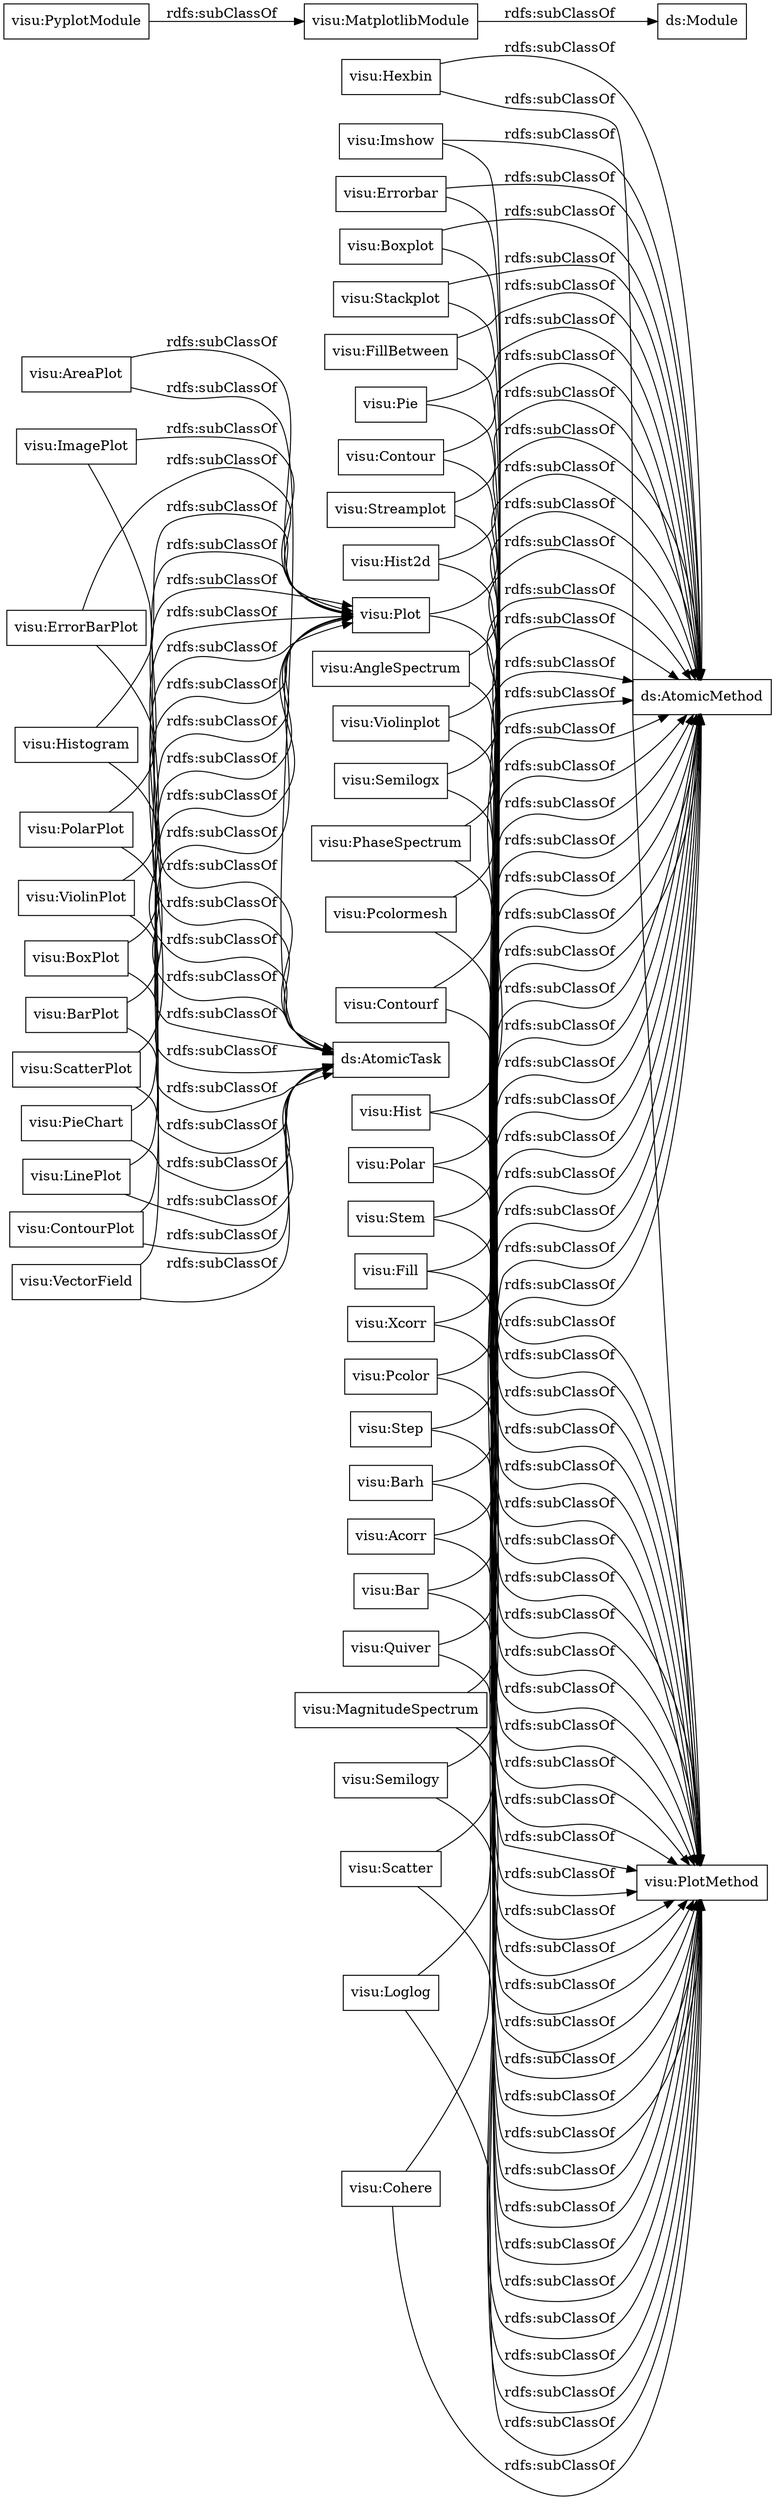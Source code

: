 digraph ar2dtool_diagram { 
rankdir=LR;
size="1000"
node [shape = rectangle, color="black"]; "visu:Hexbin" "visu:Imshow" "visu:Errorbar" "visu:Boxplot" "visu:AreaPlot" "visu:ImagePlot" "visu:Stackplot" "visu:BarPlot" "visu:FillBetween" "visu:MatplotlibModule" "visu:ViolinPlot" "visu:PieChart" "visu:BoxPlot" "visu:PhaseSpectrum" "visu:Hist" "visu:Xcorr" "visu:PolarPlot" "visu:ContourPlot" "visu:Streamplot" "visu:Step" "visu:LinePlot" "visu:Contour" "visu:Stem" "visu:AngleSpectrum" "visu:Fill" "visu:ErrorBarPlot" "visu:PyplotModule" "visu:Loglog" "visu:Hist2d" "visu:Plot" "visu:Acorr" "visu:Semilogx" "visu:ScatterPlot" "visu:Violinplot" "visu:Histogram" "visu:Pcolor" "visu:Pie" "visu:VectorField" "visu:Contourf" "visu:Polar" "visu:Scatter" "visu:Semilogy" "visu:Bar" "visu:Cohere" "visu:Barh" "visu:MagnitudeSpectrum" "visu:Quiver" "visu:Pcolormesh" ; /*classes style*/
	"visu:Hist2d" -> "visu:PlotMethod" [ label = "rdfs:subClassOf" ];
	"visu:Hist2d" -> "ds:AtomicMethod" [ label = "rdfs:subClassOf" ];
	"visu:Quiver" -> "visu:PlotMethod" [ label = "rdfs:subClassOf" ];
	"visu:Quiver" -> "ds:AtomicMethod" [ label = "rdfs:subClassOf" ];
	"visu:Contourf" -> "visu:PlotMethod" [ label = "rdfs:subClassOf" ];
	"visu:Contourf" -> "ds:AtomicMethod" [ label = "rdfs:subClassOf" ];
	"visu:Cohere" -> "visu:PlotMethod" [ label = "rdfs:subClassOf" ];
	"visu:Cohere" -> "ds:AtomicMethod" [ label = "rdfs:subClassOf" ];
	"visu:Pcolor" -> "visu:PlotMethod" [ label = "rdfs:subClassOf" ];
	"visu:Pcolor" -> "ds:AtomicMethod" [ label = "rdfs:subClassOf" ];
	"visu:MagnitudeSpectrum" -> "visu:PlotMethod" [ label = "rdfs:subClassOf" ];
	"visu:MagnitudeSpectrum" -> "ds:AtomicMethod" [ label = "rdfs:subClassOf" ];
	"visu:FillBetween" -> "visu:PlotMethod" [ label = "rdfs:subClassOf" ];
	"visu:FillBetween" -> "ds:AtomicMethod" [ label = "rdfs:subClassOf" ];
	"visu:Stackplot" -> "visu:PlotMethod" [ label = "rdfs:subClassOf" ];
	"visu:Stackplot" -> "ds:AtomicMethod" [ label = "rdfs:subClassOf" ];
	"visu:ErrorBarPlot" -> "visu:Plot" [ label = "rdfs:subClassOf" ];
	"visu:ErrorBarPlot" -> "ds:AtomicTask" [ label = "rdfs:subClassOf" ];
	"visu:PieChart" -> "visu:Plot" [ label = "rdfs:subClassOf" ];
	"visu:PieChart" -> "ds:AtomicTask" [ label = "rdfs:subClassOf" ];
	"visu:ScatterPlot" -> "visu:Plot" [ label = "rdfs:subClassOf" ];
	"visu:ScatterPlot" -> "ds:AtomicTask" [ label = "rdfs:subClassOf" ];
	"visu:Barh" -> "visu:PlotMethod" [ label = "rdfs:subClassOf" ];
	"visu:Barh" -> "ds:AtomicMethod" [ label = "rdfs:subClassOf" ];
	"visu:Scatter" -> "visu:PlotMethod" [ label = "rdfs:subClassOf" ];
	"visu:Scatter" -> "ds:AtomicMethod" [ label = "rdfs:subClassOf" ];
	"visu:AreaPlot" -> "visu:Plot" [ label = "rdfs:subClassOf" ];
	"visu:AreaPlot" -> "ds:AtomicTask" [ label = "rdfs:subClassOf" ];
	"visu:ImagePlot" -> "visu:Plot" [ label = "rdfs:subClassOf" ];
	"visu:ImagePlot" -> "ds:AtomicTask" [ label = "rdfs:subClassOf" ];
	"visu:Contour" -> "visu:PlotMethod" [ label = "rdfs:subClassOf" ];
	"visu:Contour" -> "ds:AtomicMethod" [ label = "rdfs:subClassOf" ];
	"visu:Step" -> "visu:PlotMethod" [ label = "rdfs:subClassOf" ];
	"visu:Step" -> "ds:AtomicMethod" [ label = "rdfs:subClassOf" ];
	"visu:Hexbin" -> "visu:PlotMethod" [ label = "rdfs:subClassOf" ];
	"visu:Hexbin" -> "ds:AtomicMethod" [ label = "rdfs:subClassOf" ];
	"visu:Histogram" -> "visu:Plot" [ label = "rdfs:subClassOf" ];
	"visu:Histogram" -> "ds:AtomicTask" [ label = "rdfs:subClassOf" ];
	"visu:Polar" -> "visu:PlotMethod" [ label = "rdfs:subClassOf" ];
	"visu:Polar" -> "ds:AtomicMethod" [ label = "rdfs:subClassOf" ];
	"visu:PyplotModule" -> "visu:MatplotlibModule" [ label = "rdfs:subClassOf" ];
	"visu:LinePlot" -> "visu:Plot" [ label = "rdfs:subClassOf" ];
	"visu:LinePlot" -> "ds:AtomicTask" [ label = "rdfs:subClassOf" ];
	"visu:AngleSpectrum" -> "visu:PlotMethod" [ label = "rdfs:subClassOf" ];
	"visu:AngleSpectrum" -> "ds:AtomicMethod" [ label = "rdfs:subClassOf" ];
	"visu:Fill" -> "visu:PlotMethod" [ label = "rdfs:subClassOf" ];
	"visu:Fill" -> "ds:AtomicMethod" [ label = "rdfs:subClassOf" ];
	"visu:Plot" -> "visu:PlotMethod" [ label = "rdfs:subClassOf" ];
	"visu:Plot" -> "ds:AtomicMethod" [ label = "rdfs:subClassOf" ];
	"visu:Semilogy" -> "visu:PlotMethod" [ label = "rdfs:subClassOf" ];
	"visu:Semilogy" -> "ds:AtomicMethod" [ label = "rdfs:subClassOf" ];
	"visu:Violinplot" -> "visu:PlotMethod" [ label = "rdfs:subClassOf" ];
	"visu:Violinplot" -> "ds:AtomicMethod" [ label = "rdfs:subClassOf" ];
	"visu:Imshow" -> "visu:PlotMethod" [ label = "rdfs:subClassOf" ];
	"visu:Imshow" -> "ds:AtomicMethod" [ label = "rdfs:subClassOf" ];
	"visu:ViolinPlot" -> "visu:Plot" [ label = "rdfs:subClassOf" ];
	"visu:ViolinPlot" -> "ds:AtomicTask" [ label = "rdfs:subClassOf" ];
	"visu:Loglog" -> "visu:PlotMethod" [ label = "rdfs:subClassOf" ];
	"visu:Loglog" -> "ds:AtomicMethod" [ label = "rdfs:subClassOf" ];
	"visu:Semilogx" -> "visu:PlotMethod" [ label = "rdfs:subClassOf" ];
	"visu:Semilogx" -> "ds:AtomicMethod" [ label = "rdfs:subClassOf" ];
	"visu:Hist" -> "visu:PlotMethod" [ label = "rdfs:subClassOf" ];
	"visu:Hist" -> "ds:AtomicMethod" [ label = "rdfs:subClassOf" ];
	"visu:Boxplot" -> "visu:PlotMethod" [ label = "rdfs:subClassOf" ];
	"visu:Boxplot" -> "ds:AtomicMethod" [ label = "rdfs:subClassOf" ];
	"visu:Acorr" -> "visu:PlotMethod" [ label = "rdfs:subClassOf" ];
	"visu:Acorr" -> "ds:AtomicMethod" [ label = "rdfs:subClassOf" ];
	"visu:MatplotlibModule" -> "ds:Module" [ label = "rdfs:subClassOf" ];
	"visu:PhaseSpectrum" -> "visu:PlotMethod" [ label = "rdfs:subClassOf" ];
	"visu:PhaseSpectrum" -> "ds:AtomicMethod" [ label = "rdfs:subClassOf" ];
	"visu:Xcorr" -> "visu:PlotMethod" [ label = "rdfs:subClassOf" ];
	"visu:Xcorr" -> "ds:AtomicMethod" [ label = "rdfs:subClassOf" ];
	"visu:VectorField" -> "visu:Plot" [ label = "rdfs:subClassOf" ];
	"visu:VectorField" -> "ds:AtomicTask" [ label = "rdfs:subClassOf" ];
	"visu:ContourPlot" -> "visu:Plot" [ label = "rdfs:subClassOf" ];
	"visu:ContourPlot" -> "ds:AtomicTask" [ label = "rdfs:subClassOf" ];
	"visu:Bar" -> "visu:PlotMethod" [ label = "rdfs:subClassOf" ];
	"visu:Bar" -> "ds:AtomicMethod" [ label = "rdfs:subClassOf" ];
	"visu:Stem" -> "visu:PlotMethod" [ label = "rdfs:subClassOf" ];
	"visu:Stem" -> "ds:AtomicMethod" [ label = "rdfs:subClassOf" ];
	"visu:PolarPlot" -> "visu:Plot" [ label = "rdfs:subClassOf" ];
	"visu:PolarPlot" -> "ds:AtomicTask" [ label = "rdfs:subClassOf" ];
	"visu:BarPlot" -> "visu:Plot" [ label = "rdfs:subClassOf" ];
	"visu:BarPlot" -> "ds:AtomicTask" [ label = "rdfs:subClassOf" ];
	"visu:Errorbar" -> "visu:PlotMethod" [ label = "rdfs:subClassOf" ];
	"visu:Errorbar" -> "ds:AtomicMethod" [ label = "rdfs:subClassOf" ];
	"visu:Pcolormesh" -> "visu:PlotMethod" [ label = "rdfs:subClassOf" ];
	"visu:Pcolormesh" -> "ds:AtomicMethod" [ label = "rdfs:subClassOf" ];
	"visu:Streamplot" -> "visu:PlotMethod" [ label = "rdfs:subClassOf" ];
	"visu:Streamplot" -> "ds:AtomicMethod" [ label = "rdfs:subClassOf" ];
	"visu:BoxPlot" -> "visu:Plot" [ label = "rdfs:subClassOf" ];
	"visu:BoxPlot" -> "ds:AtomicTask" [ label = "rdfs:subClassOf" ];
	"visu:Pie" -> "visu:PlotMethod" [ label = "rdfs:subClassOf" ];
	"visu:Pie" -> "ds:AtomicMethod" [ label = "rdfs:subClassOf" ];

}
